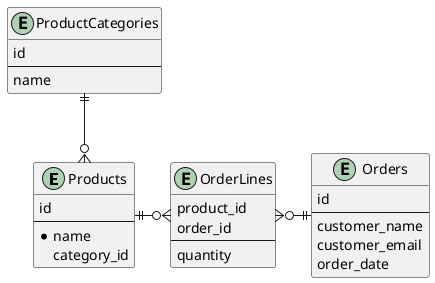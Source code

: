 @startuml

entity Products {
    id
    --
    * name
    category_id
}

entity ProductCategories {
    id
    --
    name
}

entity Orders {
    id
    --
    customer_name
    customer_email
    order_date
}

entity OrderLines {
    product_id
    order_id
    --
    quantity
}

ProductCategories ||--o{ Products
Products ||-o{ OrderLines
OrderLines }o-|| Orders

@enduml